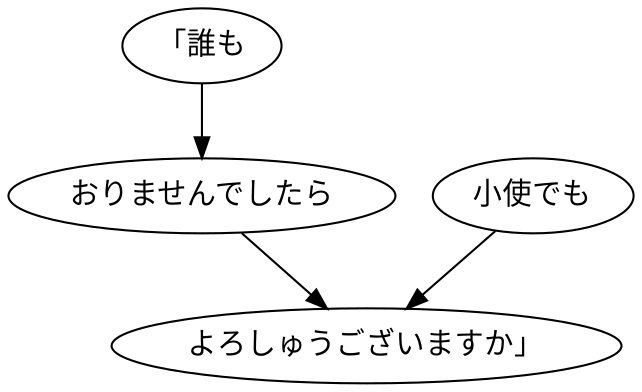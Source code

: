 digraph graph5173 {
	node0 [label="「誰も"];
	node1 [label="おりませんでしたら"];
	node2 [label="小使でも"];
	node3 [label="よろしゅうございますか」"];
	node0 -> node1;
	node1 -> node3;
	node2 -> node3;
}

